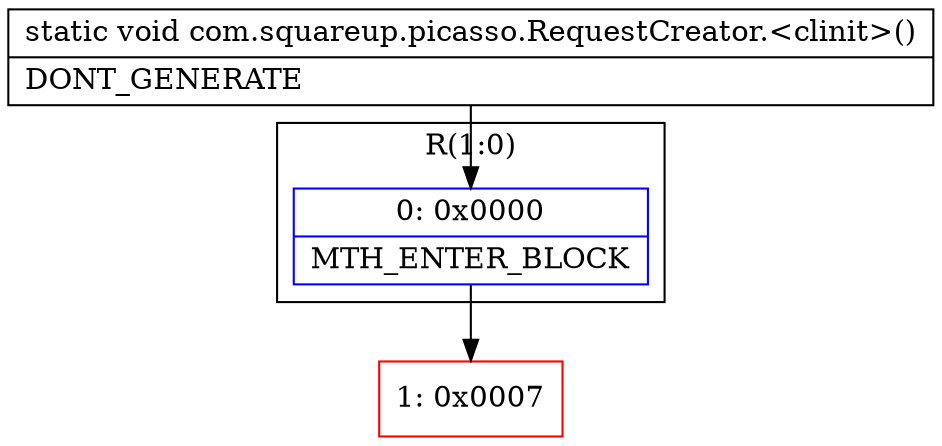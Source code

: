 digraph "CFG forcom.squareup.picasso.RequestCreator.\<clinit\>()V" {
subgraph cluster_Region_2036568554 {
label = "R(1:0)";
node [shape=record,color=blue];
Node_0 [shape=record,label="{0\:\ 0x0000|MTH_ENTER_BLOCK\l}"];
}
Node_1 [shape=record,color=red,label="{1\:\ 0x0007}"];
MethodNode[shape=record,label="{static void com.squareup.picasso.RequestCreator.\<clinit\>()  | DONT_GENERATE\l}"];
MethodNode -> Node_0;
Node_0 -> Node_1;
}

